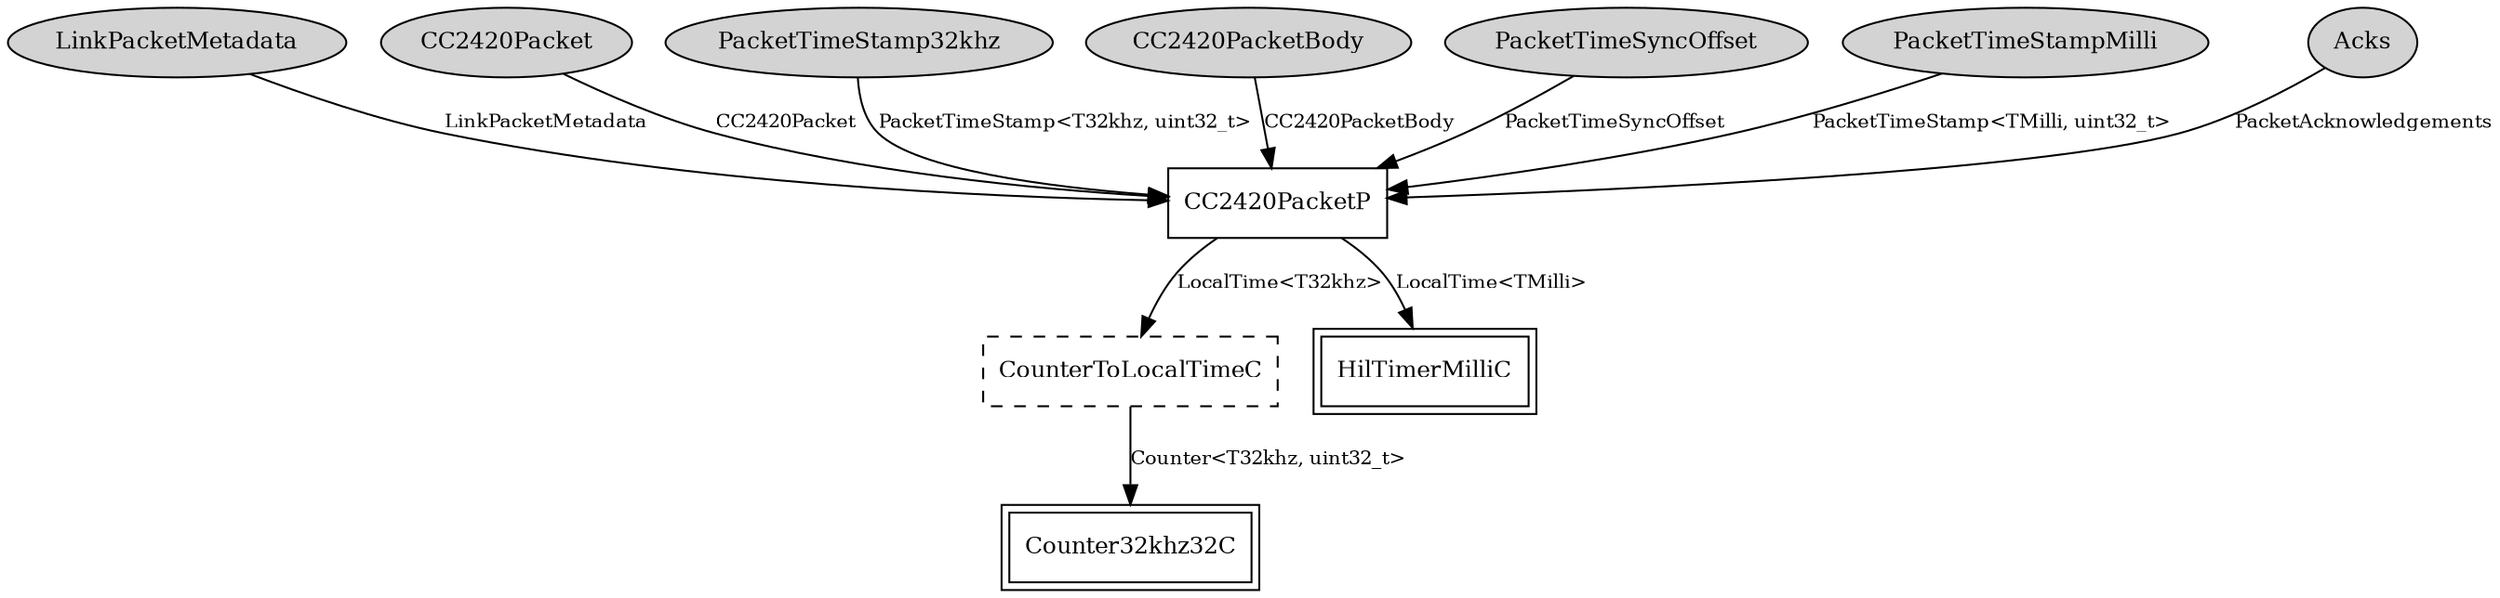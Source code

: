 digraph "tos.chips.cc2420.packet.CC2420PacketC" {
  n0x7f2d65fca6b0 [shape=ellipse, style=filled, label="LinkPacketMetadata", fontsize=12];
  "CC2420PacketP" [fontsize=12, shape=box, URL="../chtml/tos.chips.cc2420.packet.CC2420PacketP.html"];
  n0x7f2d65fce4a8 [shape=ellipse, style=filled, label="CC2420Packet", fontsize=12];
  "CC2420PacketP" [fontsize=12, shape=box, URL="../chtml/tos.chips.cc2420.packet.CC2420PacketP.html"];
  n0x7f2d65fc9130 [shape=ellipse, style=filled, label="PacketTimeStamp32khz", fontsize=12];
  "CC2420PacketP" [fontsize=12, shape=box, URL="../chtml/tos.chips.cc2420.packet.CC2420PacketP.html"];
  n0x7f2d65fcbd08 [shape=ellipse, style=filled, label="CC2420PacketBody", fontsize=12];
  "CC2420PacketP" [fontsize=12, shape=box, URL="../chtml/tos.chips.cc2420.packet.CC2420PacketP.html"];
  n0x7f2d65fc2ac8 [shape=ellipse, style=filled, label="PacketTimeSyncOffset", fontsize=12];
  "CC2420PacketP" [fontsize=12, shape=box, URL="../chtml/tos.chips.cc2420.packet.CC2420PacketP.html"];
  n0x7f2d65fc5020 [shape=ellipse, style=filled, label="PacketTimeStampMilli", fontsize=12];
  "CC2420PacketP" [fontsize=12, shape=box, URL="../chtml/tos.chips.cc2420.packet.CC2420PacketP.html"];
  n0x7f2d65fcb3b8 [shape=ellipse, style=filled, label="Acks", fontsize=12];
  "CC2420PacketP" [fontsize=12, shape=box, URL="../chtml/tos.chips.cc2420.packet.CC2420PacketP.html"];
  "CC2420PacketC.CounterToLocalTimeC" [fontsize=12, shape=box, style=dashed, label="CounterToLocalTimeC", URL="../chtml/tos.lib.timer.CounterToLocalTimeC.html"];
  "Counter32khz32C" [fontsize=12, shape=box,peripheries=2, URL="../chtml/tos.chips.msp430.timer.Counter32khz32C.html"];
  "CC2420PacketP" [fontsize=12, shape=box, URL="../chtml/tos.chips.cc2420.packet.CC2420PacketP.html"];
  "CC2420PacketC.CounterToLocalTimeC" [fontsize=12, shape=box, style=dashed, label="CounterToLocalTimeC", URL="../chtml/tos.lib.timer.CounterToLocalTimeC.html"];
  "CC2420PacketP" [fontsize=12, shape=box, URL="../chtml/tos.chips.cc2420.packet.CC2420PacketP.html"];
  "HilTimerMilliC" [fontsize=12, shape=box,peripheries=2, URL="../chtml/tos.chips.msp430.timer.HilTimerMilliC.html"];
  "n0x7f2d65fca6b0" -> "CC2420PacketP" [label="LinkPacketMetadata", URL="../ihtml/tos.interfaces.LinkPacketMetadata.html", fontsize=10];
  "n0x7f2d65fce4a8" -> "CC2420PacketP" [label="CC2420Packet", URL="../ihtml/tos.chips.cc2420.interfaces.CC2420Packet.html", fontsize=10];
  "n0x7f2d65fc9130" -> "CC2420PacketP" [label="PacketTimeStamp<T32khz, uint32_t>", URL="../ihtml/tos.interfaces.PacketTimeStamp.html", fontsize=10];
  "n0x7f2d65fcbd08" -> "CC2420PacketP" [label="CC2420PacketBody", URL="../ihtml/tos.chips.cc2420.interfaces.CC2420PacketBody.html", fontsize=10];
  "n0x7f2d65fc2ac8" -> "CC2420PacketP" [label="PacketTimeSyncOffset", URL="../ihtml/tos.chips.cc2420.interfaces.PacketTimeSyncOffset.html", fontsize=10];
  "n0x7f2d65fc5020" -> "CC2420PacketP" [label="PacketTimeStamp<TMilli, uint32_t>", URL="../ihtml/tos.interfaces.PacketTimeStamp.html", fontsize=10];
  "n0x7f2d65fcb3b8" -> "CC2420PacketP" [label="PacketAcknowledgements", URL="../ihtml/tos.interfaces.PacketAcknowledgements.html", fontsize=10];
  "CC2420PacketC.CounterToLocalTimeC" -> "Counter32khz32C" [label="Counter<T32khz, uint32_t>", URL="../ihtml/tos.lib.timer.Counter.html", fontsize=10];
  "CC2420PacketP" -> "CC2420PacketC.CounterToLocalTimeC" [label="LocalTime<T32khz>", URL="../ihtml/tos.lib.timer.LocalTime.html", fontsize=10];
  "CC2420PacketP" -> "HilTimerMilliC" [label="LocalTime<TMilli>", URL="../ihtml/tos.lib.timer.LocalTime.html", fontsize=10];
}
